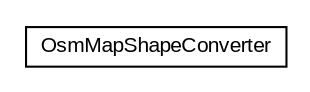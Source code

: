 #!/usr/local/bin/dot
#
# Class diagram 
# Generated by UMLGraph version R5_6-24-gf6e263 (http://www.umlgraph.org/)
#

digraph G {
	edge [fontname="arial",fontsize=10,labelfontname="arial",labelfontsize=10];
	node [fontname="arial",fontsize=10,shape=plaintext];
	nodesep=0.25;
	ranksep=0.5;
	// org.osmdroid.gpkg.overlay.OsmMapShapeConverter
	c35666 [label=<<table title="org.osmdroid.gpkg.overlay.OsmMapShapeConverter" border="0" cellborder="1" cellspacing="0" cellpadding="2" port="p" href="./OsmMapShapeConverter.html">
		<tr><td><table border="0" cellspacing="0" cellpadding="1">
<tr><td align="center" balign="center"> OsmMapShapeConverter </td></tr>
		</table></td></tr>
		</table>>, URL="./OsmMapShapeConverter.html", fontname="arial", fontcolor="black", fontsize=10.0];
}

